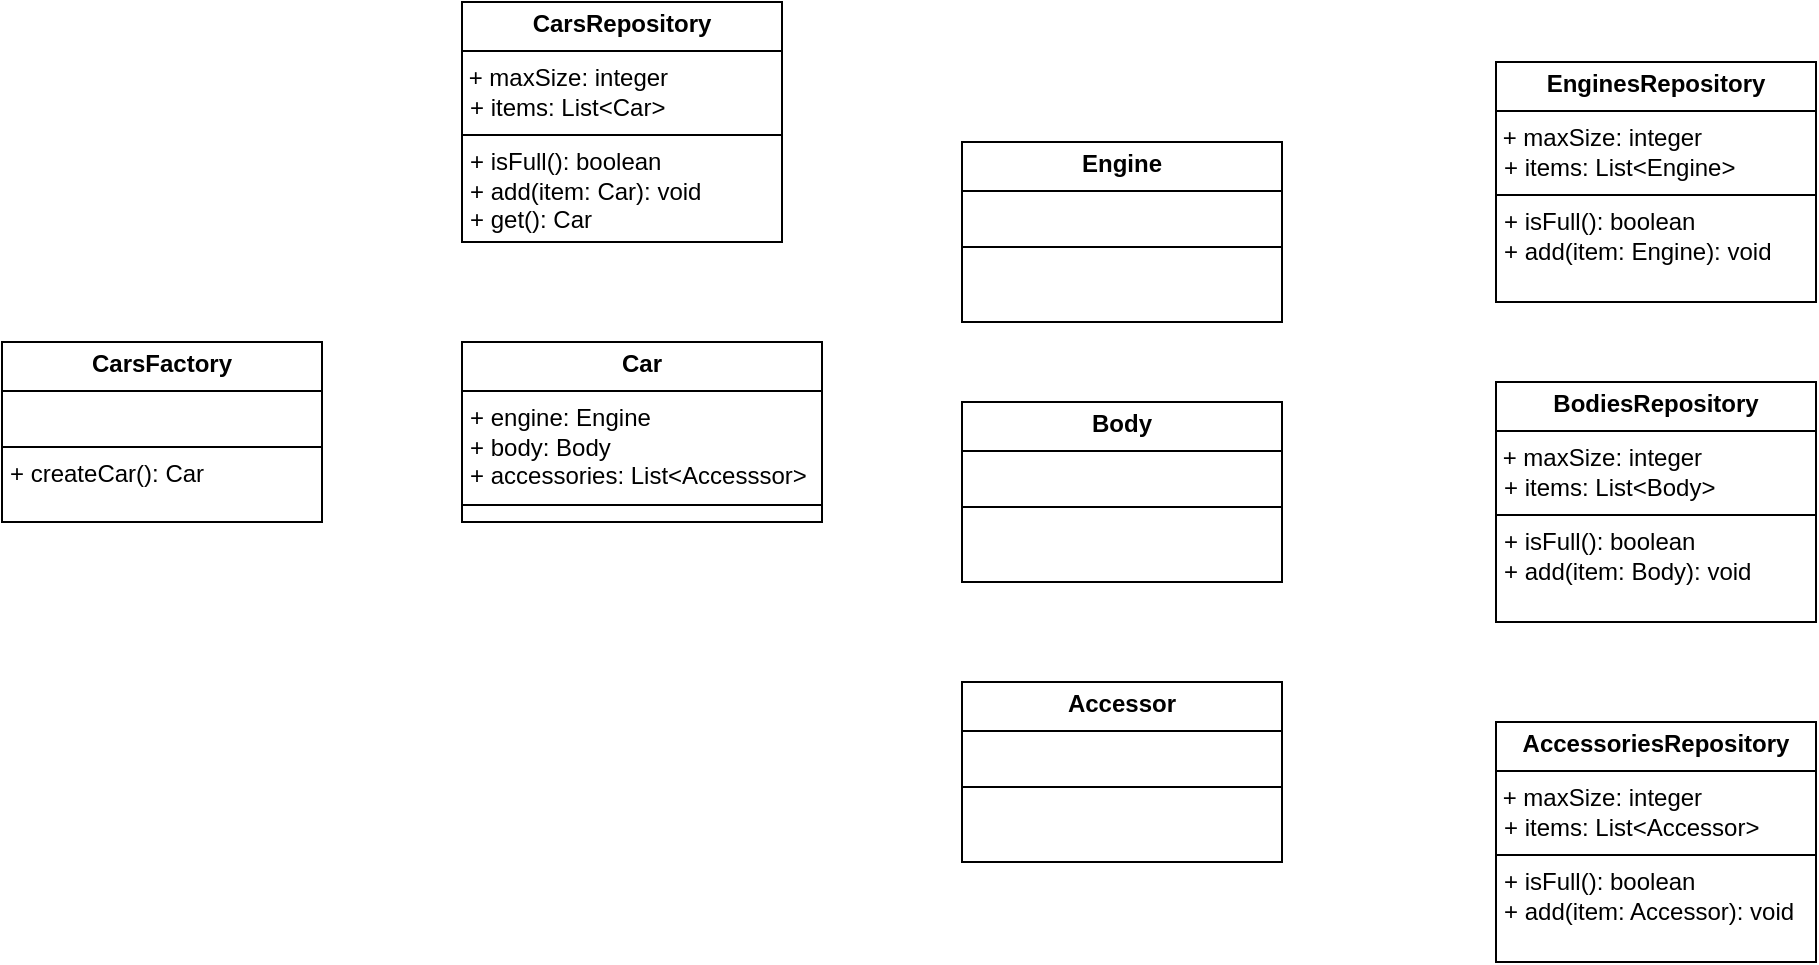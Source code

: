 <mxfile version="24.2.1" type="device">
  <diagram name="Сторінка-1" id="iQwgXVYbb1-z4UfogPQc">
    <mxGraphModel dx="943" dy="1696" grid="1" gridSize="10" guides="1" tooltips="1" connect="1" arrows="1" fold="1" page="1" pageScale="1" pageWidth="827" pageHeight="1169" math="0" shadow="0">
      <root>
        <mxCell id="0" />
        <mxCell id="1" parent="0" />
        <mxCell id="rnsp_3mBkwOscuIRbUeU-18" value="&lt;p style=&quot;margin:0px;margin-top:4px;text-align:center;&quot;&gt;&lt;b&gt;CarsFactory&lt;/b&gt;&lt;/p&gt;&lt;hr size=&quot;1&quot; style=&quot;border-style:solid;&quot;&gt;&lt;p style=&quot;margin:0px;margin-left:4px;&quot;&gt;&lt;br&gt;&lt;/p&gt;&lt;hr size=&quot;1&quot; style=&quot;border-style:solid;&quot;&gt;&lt;p style=&quot;margin:0px;margin-left:4px;&quot;&gt;+ createCar(): Car&lt;/p&gt;" style="verticalAlign=top;align=left;overflow=fill;html=1;whiteSpace=wrap;" vertex="1" parent="1">
          <mxGeometry x="80" y="60" width="160" height="90" as="geometry" />
        </mxCell>
        <mxCell id="rnsp_3mBkwOscuIRbUeU-19" value="&lt;p style=&quot;margin:0px;margin-top:4px;text-align:center;&quot;&gt;&lt;b&gt;Car&lt;/b&gt;&lt;/p&gt;&lt;hr size=&quot;1&quot; style=&quot;border-style:solid;&quot;&gt;&lt;p style=&quot;margin:0px;margin-left:4px;&quot;&gt;+ engine: Engine&lt;/p&gt;&lt;p style=&quot;margin:0px;margin-left:4px;&quot;&gt;+ body: Body&lt;/p&gt;&lt;p style=&quot;margin:0px;margin-left:4px;&quot;&gt;+&amp;nbsp;accessories: List&amp;lt;Accesssor&amp;gt;&lt;/p&gt;&lt;hr size=&quot;1&quot; style=&quot;border-style:solid;&quot;&gt;&lt;p style=&quot;margin:0px;margin-left:4px;&quot;&gt;+ method(): Type&lt;/p&gt;" style="verticalAlign=top;align=left;overflow=fill;html=1;whiteSpace=wrap;" vertex="1" parent="1">
          <mxGeometry x="310" y="60" width="180" height="90" as="geometry" />
        </mxCell>
        <mxCell id="rnsp_3mBkwOscuIRbUeU-21" value="&lt;p style=&quot;margin:0px;margin-top:4px;text-align:center;&quot;&gt;&lt;b&gt;Engine&lt;/b&gt;&lt;/p&gt;&lt;hr size=&quot;1&quot; style=&quot;border-style:solid;&quot;&gt;&lt;p style=&quot;margin:0px;margin-left:4px;&quot;&gt;&lt;br&gt;&lt;/p&gt;&lt;hr size=&quot;1&quot; style=&quot;border-style:solid;&quot;&gt;&lt;p style=&quot;margin:0px;margin-left:4px;&quot;&gt;&lt;br&gt;&lt;/p&gt;" style="verticalAlign=top;align=left;overflow=fill;html=1;whiteSpace=wrap;" vertex="1" parent="1">
          <mxGeometry x="560" y="-40" width="160" height="90" as="geometry" />
        </mxCell>
        <mxCell id="rnsp_3mBkwOscuIRbUeU-22" value="&lt;p style=&quot;margin:0px;margin-top:4px;text-align:center;&quot;&gt;&lt;b&gt;Body&lt;/b&gt;&lt;/p&gt;&lt;hr size=&quot;1&quot; style=&quot;border-style:solid;&quot;&gt;&lt;p style=&quot;margin:0px;margin-left:4px;&quot;&gt;&lt;br&gt;&lt;/p&gt;&lt;hr size=&quot;1&quot; style=&quot;border-style:solid;&quot;&gt;&lt;p style=&quot;margin:0px;margin-left:4px;&quot;&gt;&lt;br&gt;&lt;/p&gt;" style="verticalAlign=top;align=left;overflow=fill;html=1;whiteSpace=wrap;" vertex="1" parent="1">
          <mxGeometry x="560" y="90" width="160" height="90" as="geometry" />
        </mxCell>
        <mxCell id="rnsp_3mBkwOscuIRbUeU-23" value="&lt;p style=&quot;margin:0px;margin-top:4px;text-align:center;&quot;&gt;&lt;b&gt;Accessor&lt;/b&gt;&lt;/p&gt;&lt;hr size=&quot;1&quot; style=&quot;border-style:solid;&quot;&gt;&lt;p style=&quot;margin:0px;margin-left:4px;&quot;&gt;&lt;br&gt;&lt;/p&gt;&lt;hr size=&quot;1&quot; style=&quot;border-style:solid;&quot;&gt;&lt;p style=&quot;margin:0px;margin-left:4px;&quot;&gt;&lt;br&gt;&lt;/p&gt;" style="verticalAlign=top;align=left;overflow=fill;html=1;whiteSpace=wrap;" vertex="1" parent="1">
          <mxGeometry x="560" y="230" width="160" height="90" as="geometry" />
        </mxCell>
        <mxCell id="rnsp_3mBkwOscuIRbUeU-25" value="&lt;p style=&quot;margin:0px;margin-top:4px;text-align:center;&quot;&gt;&lt;b&gt;CarsRepository&lt;/b&gt;&lt;/p&gt;&lt;hr size=&quot;1&quot; style=&quot;border-style:solid;&quot;&gt;&amp;nbsp;+ maxSize: integer&lt;br&gt;&lt;p style=&quot;margin:0px;margin-left:4px;&quot;&gt;+ items: List&amp;lt;Car&amp;gt;&lt;/p&gt;&lt;hr size=&quot;1&quot; style=&quot;border-style:solid;&quot;&gt;&lt;p style=&quot;margin:0px;margin-left:4px;&quot;&gt;+ isFull(): boolean&lt;/p&gt;&lt;p style=&quot;margin:0px;margin-left:4px;&quot;&gt;+ add(item: Car): void&lt;/p&gt;&lt;p style=&quot;margin:0px;margin-left:4px;&quot;&gt;+ get(): Car&lt;/p&gt;" style="verticalAlign=top;align=left;overflow=fill;html=1;whiteSpace=wrap;" vertex="1" parent="1">
          <mxGeometry x="310" y="-110" width="160" height="120" as="geometry" />
        </mxCell>
        <mxCell id="rnsp_3mBkwOscuIRbUeU-26" value="&lt;p style=&quot;margin:0px;margin-top:4px;text-align:center;&quot;&gt;&lt;b&gt;AccessoriesRepository&lt;/b&gt;&lt;/p&gt;&lt;hr size=&quot;1&quot; style=&quot;border-style:solid;&quot;&gt;&amp;nbsp;+ maxSize: integer&lt;br&gt;&lt;p style=&quot;margin:0px;margin-left:4px;&quot;&gt;+ items: List&amp;lt;Accessor&amp;gt;&lt;/p&gt;&lt;hr size=&quot;1&quot; style=&quot;border-style:solid;&quot;&gt;&lt;p style=&quot;margin:0px;margin-left:4px;&quot;&gt;+ isFull(): boolean&lt;/p&gt;&lt;p style=&quot;margin:0px;margin-left:4px;&quot;&gt;+ add(item: Accessor): void&lt;/p&gt;" style="verticalAlign=top;align=left;overflow=fill;html=1;whiteSpace=wrap;" vertex="1" parent="1">
          <mxGeometry x="827" y="250" width="160" height="120" as="geometry" />
        </mxCell>
        <mxCell id="rnsp_3mBkwOscuIRbUeU-27" value="&lt;p style=&quot;margin:0px;margin-top:4px;text-align:center;&quot;&gt;&lt;b&gt;BodiesRepository&lt;/b&gt;&lt;/p&gt;&lt;hr size=&quot;1&quot; style=&quot;border-style:solid;&quot;&gt;&amp;nbsp;+ maxSize: integer&lt;br&gt;&lt;p style=&quot;margin:0px;margin-left:4px;&quot;&gt;+ items: List&amp;lt;Body&amp;gt;&lt;/p&gt;&lt;hr size=&quot;1&quot; style=&quot;border-style:solid;&quot;&gt;&lt;p style=&quot;margin:0px;margin-left:4px;&quot;&gt;+ isFull(): boolean&lt;/p&gt;&lt;p style=&quot;margin:0px;margin-left:4px;&quot;&gt;+ add(item: Body): void&lt;/p&gt;" style="verticalAlign=top;align=left;overflow=fill;html=1;whiteSpace=wrap;" vertex="1" parent="1">
          <mxGeometry x="827" y="80" width="160" height="120" as="geometry" />
        </mxCell>
        <mxCell id="rnsp_3mBkwOscuIRbUeU-28" value="&lt;p style=&quot;margin:0px;margin-top:4px;text-align:center;&quot;&gt;&lt;b&gt;EnginesRepository&lt;/b&gt;&lt;/p&gt;&lt;hr size=&quot;1&quot; style=&quot;border-style:solid;&quot;&gt;&amp;nbsp;+ maxSize: integer&lt;br&gt;&lt;p style=&quot;margin:0px;margin-left:4px;&quot;&gt;+ items: List&amp;lt;Engine&amp;gt;&lt;/p&gt;&lt;hr size=&quot;1&quot; style=&quot;border-style:solid;&quot;&gt;&lt;p style=&quot;margin:0px;margin-left:4px;&quot;&gt;+ isFull(): boolean&lt;/p&gt;&lt;p style=&quot;margin:0px;margin-left:4px;&quot;&gt;+ add(item: Engine): void&lt;/p&gt;" style="verticalAlign=top;align=left;overflow=fill;html=1;whiteSpace=wrap;" vertex="1" parent="1">
          <mxGeometry x="827" y="-80" width="160" height="120" as="geometry" />
        </mxCell>
      </root>
    </mxGraphModel>
  </diagram>
</mxfile>
